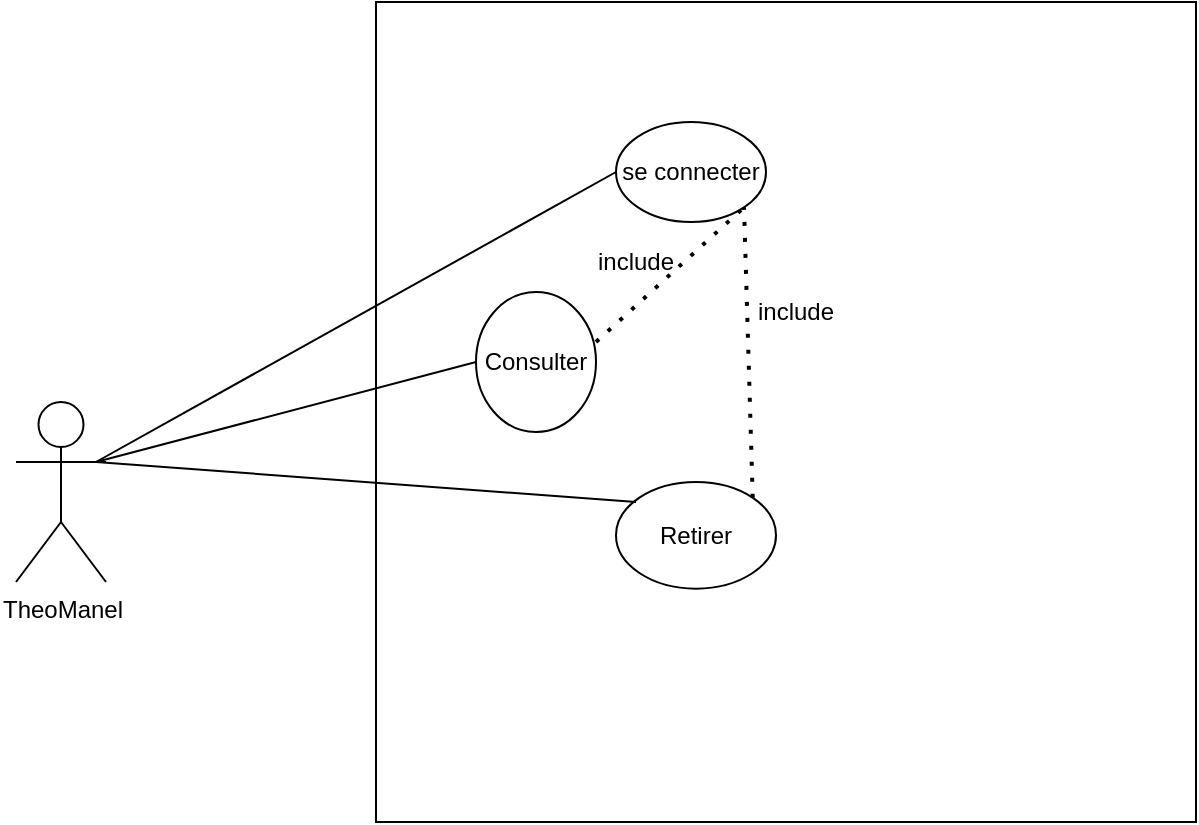 <mxfile version="20.7.4" type="github">
  <diagram id="12wDvDM3ctJBd8fGHY5F" name="Page-1">
    <mxGraphModel dx="868" dy="512" grid="1" gridSize="10" guides="1" tooltips="1" connect="1" arrows="1" fold="1" page="1" pageScale="1" pageWidth="827" pageHeight="1169" math="0" shadow="0">
      <root>
        <mxCell id="0" />
        <mxCell id="1" parent="0" />
        <mxCell id="R6LwcL5wP1TapFDycP7A-1" value="" style="whiteSpace=wrap;html=1;aspect=fixed;" parent="1" vertex="1">
          <mxGeometry x="270" y="60" width="410" height="410" as="geometry" />
        </mxCell>
        <mxCell id="R6LwcL5wP1TapFDycP7A-2" value="&lt;font style=&quot;vertical-align: inherit;&quot;&gt;&lt;font style=&quot;vertical-align: inherit;&quot;&gt;TheoManel&lt;/font&gt;&lt;/font&gt;" style="shape=umlActor;verticalLabelPosition=bottom;verticalAlign=top;html=1;outlineConnect=0;" parent="1" vertex="1">
          <mxGeometry x="90" y="260" width="45" height="90" as="geometry" />
        </mxCell>
        <mxCell id="R6LwcL5wP1TapFDycP7A-3" value="&lt;font style=&quot;vertical-align: inherit;&quot;&gt;&lt;font style=&quot;vertical-align: inherit;&quot;&gt;se connecter&lt;/font&gt;&lt;/font&gt;" style="ellipse;whiteSpace=wrap;html=1;" parent="1" vertex="1">
          <mxGeometry x="390" y="120" width="75" height="50" as="geometry" />
        </mxCell>
        <mxCell id="R6LwcL5wP1TapFDycP7A-4" value="&lt;font style=&quot;vertical-align: inherit;&quot;&gt;&lt;font style=&quot;vertical-align: inherit;&quot;&gt;Consulter&lt;/font&gt;&lt;/font&gt;" style="ellipse;whiteSpace=wrap;html=1;direction=south;" parent="1" vertex="1">
          <mxGeometry x="320" y="205" width="60" height="70" as="geometry" />
        </mxCell>
        <mxCell id="R6LwcL5wP1TapFDycP7A-5" value="&lt;font style=&quot;vertical-align: inherit;&quot;&gt;&lt;font style=&quot;vertical-align: inherit;&quot;&gt;Retirer&lt;/font&gt;&lt;/font&gt;" style="ellipse;whiteSpace=wrap;html=1;" parent="1" vertex="1">
          <mxGeometry x="390" y="300" width="80" height="53.33" as="geometry" />
        </mxCell>
        <mxCell id="R6LwcL5wP1TapFDycP7A-6" value="" style="endArrow=none;html=1;rounded=0;entryX=0;entryY=0.5;entryDx=0;entryDy=0;" parent="1" target="R6LwcL5wP1TapFDycP7A-3" edge="1">
          <mxGeometry width="50" height="50" relative="1" as="geometry">
            <mxPoint x="130" y="290" as="sourcePoint" />
            <mxPoint x="180" y="240" as="targetPoint" />
            <Array as="points">
              <mxPoint x="130" y="290" />
            </Array>
          </mxGeometry>
        </mxCell>
        <mxCell id="R6LwcL5wP1TapFDycP7A-9" value="" style="endArrow=none;html=1;rounded=0;" parent="1" edge="1">
          <mxGeometry width="50" height="50" relative="1" as="geometry">
            <mxPoint x="130" y="290" as="sourcePoint" />
            <mxPoint x="400" y="310" as="targetPoint" />
          </mxGeometry>
        </mxCell>
        <mxCell id="R6LwcL5wP1TapFDycP7A-10" value="" style="endArrow=none;html=1;rounded=0;entryX=0.5;entryY=1;entryDx=0;entryDy=0;" parent="1" target="R6LwcL5wP1TapFDycP7A-4" edge="1">
          <mxGeometry width="50" height="50" relative="1" as="geometry">
            <mxPoint x="130" y="290" as="sourcePoint" />
            <mxPoint x="440" y="230" as="targetPoint" />
          </mxGeometry>
        </mxCell>
        <mxCell id="R6LwcL5wP1TapFDycP7A-15" value="" style="endArrow=none;dashed=1;html=1;dashPattern=1 3;strokeWidth=2;rounded=0;entryX=1;entryY=1;entryDx=0;entryDy=0;exitX=0.357;exitY=0;exitDx=0;exitDy=0;exitPerimeter=0;" parent="1" source="R6LwcL5wP1TapFDycP7A-4" target="R6LwcL5wP1TapFDycP7A-3" edge="1">
          <mxGeometry width="50" height="50" relative="1" as="geometry">
            <mxPoint x="428" y="210" as="sourcePoint" />
            <mxPoint x="470" y="170" as="targetPoint" />
            <Array as="points" />
          </mxGeometry>
        </mxCell>
        <mxCell id="R6LwcL5wP1TapFDycP7A-16" value="" style="endArrow=none;dashed=1;html=1;dashPattern=1 3;strokeWidth=2;rounded=0;entryX=1;entryY=1;entryDx=0;entryDy=0;exitX=1;exitY=0;exitDx=0;exitDy=0;" parent="1" source="R6LwcL5wP1TapFDycP7A-5" target="R6LwcL5wP1TapFDycP7A-3" edge="1">
          <mxGeometry width="50" height="50" relative="1" as="geometry">
            <mxPoint x="454" y="300" as="sourcePoint" />
            <mxPoint x="440" y="230" as="targetPoint" />
            <Array as="points" />
          </mxGeometry>
        </mxCell>
        <mxCell id="R6LwcL5wP1TapFDycP7A-17" value="&lt;font style=&quot;vertical-align: inherit;&quot;&gt;&lt;font style=&quot;vertical-align: inherit;&quot;&gt;include&lt;/font&gt;&lt;/font&gt;" style="text;html=1;strokeColor=none;fillColor=none;align=center;verticalAlign=middle;whiteSpace=wrap;rounded=0;" parent="1" vertex="1">
          <mxGeometry x="450" y="200" width="60" height="30" as="geometry" />
        </mxCell>
        <mxCell id="R6LwcL5wP1TapFDycP7A-19" value="&lt;font style=&quot;vertical-align: inherit;&quot;&gt;&lt;font style=&quot;vertical-align: inherit;&quot;&gt;include&lt;/font&gt;&lt;/font&gt;" style="text;html=1;strokeColor=none;fillColor=none;align=center;verticalAlign=middle;whiteSpace=wrap;rounded=0;" parent="1" vertex="1">
          <mxGeometry x="370" y="175" width="60" height="30" as="geometry" />
        </mxCell>
      </root>
    </mxGraphModel>
  </diagram>
</mxfile>

